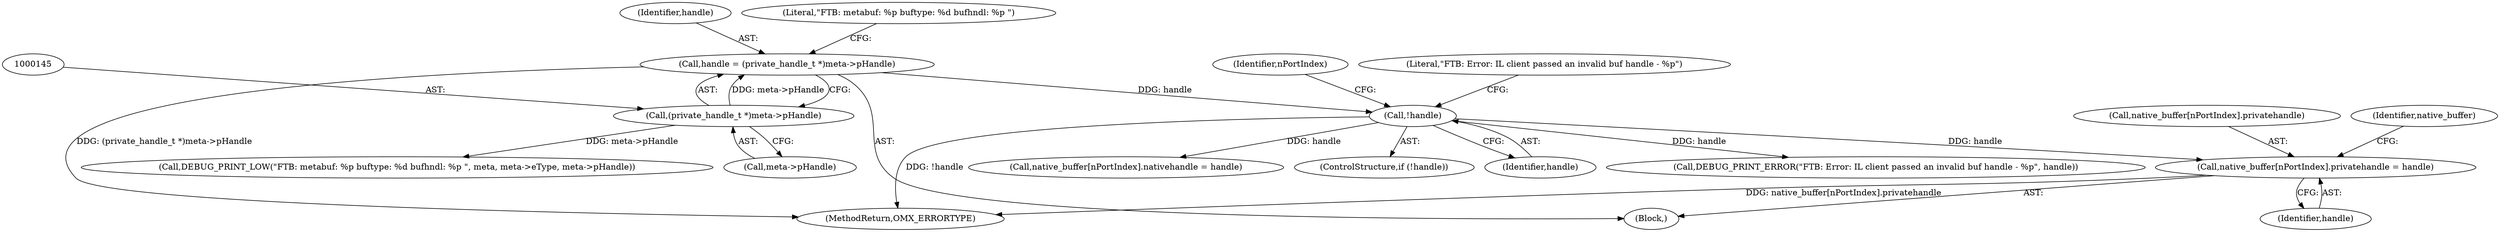digraph "0_Android_5b82f4f90c3d531313714df4b936f92fb0ff15cf_1@array" {
"1000196" [label="(Call,native_buffer[nPortIndex].privatehandle = handle)"];
"1000159" [label="(Call,!handle)"];
"1000142" [label="(Call,handle = (private_handle_t *)meta->pHandle)"];
"1000144" [label="(Call,(private_handle_t *)meta->pHandle)"];
"1000168" [label="(Identifier,nPortIndex)"];
"1000299" [label="(MethodReturn,OMX_ERRORTYPE)"];
"1000142" [label="(Call,handle = (private_handle_t *)meta->pHandle)"];
"1000203" [label="(Call,native_buffer[nPortIndex].nativehandle = handle)"];
"1000158" [label="(ControlStructure,if (!handle))"];
"1000144" [label="(Call,(private_handle_t *)meta->pHandle)"];
"1000143" [label="(Identifier,handle)"];
"1000206" [label="(Identifier,native_buffer)"];
"1000160" [label="(Identifier,handle)"];
"1000150" [label="(Literal,\"FTB: metabuf: %p buftype: %d bufhndl: %p \")"];
"1000159" [label="(Call,!handle)"];
"1000110" [label="(Block,)"];
"1000149" [label="(Call,DEBUG_PRINT_LOW(\"FTB: metabuf: %p buftype: %d bufhndl: %p \", meta, meta->eType, meta->pHandle))"];
"1000202" [label="(Identifier,handle)"];
"1000163" [label="(Literal,\"FTB: Error: IL client passed an invalid buf handle - %p\")"];
"1000162" [label="(Call,DEBUG_PRINT_ERROR(\"FTB: Error: IL client passed an invalid buf handle - %p\", handle))"];
"1000197" [label="(Call,native_buffer[nPortIndex].privatehandle)"];
"1000196" [label="(Call,native_buffer[nPortIndex].privatehandle = handle)"];
"1000146" [label="(Call,meta->pHandle)"];
"1000196" -> "1000110"  [label="AST: "];
"1000196" -> "1000202"  [label="CFG: "];
"1000197" -> "1000196"  [label="AST: "];
"1000202" -> "1000196"  [label="AST: "];
"1000206" -> "1000196"  [label="CFG: "];
"1000196" -> "1000299"  [label="DDG: native_buffer[nPortIndex].privatehandle"];
"1000159" -> "1000196"  [label="DDG: handle"];
"1000159" -> "1000158"  [label="AST: "];
"1000159" -> "1000160"  [label="CFG: "];
"1000160" -> "1000159"  [label="AST: "];
"1000163" -> "1000159"  [label="CFG: "];
"1000168" -> "1000159"  [label="CFG: "];
"1000159" -> "1000299"  [label="DDG: !handle"];
"1000142" -> "1000159"  [label="DDG: handle"];
"1000159" -> "1000162"  [label="DDG: handle"];
"1000159" -> "1000203"  [label="DDG: handle"];
"1000142" -> "1000110"  [label="AST: "];
"1000142" -> "1000144"  [label="CFG: "];
"1000143" -> "1000142"  [label="AST: "];
"1000144" -> "1000142"  [label="AST: "];
"1000150" -> "1000142"  [label="CFG: "];
"1000142" -> "1000299"  [label="DDG: (private_handle_t *)meta->pHandle"];
"1000144" -> "1000142"  [label="DDG: meta->pHandle"];
"1000144" -> "1000146"  [label="CFG: "];
"1000145" -> "1000144"  [label="AST: "];
"1000146" -> "1000144"  [label="AST: "];
"1000144" -> "1000149"  [label="DDG: meta->pHandle"];
}
